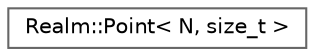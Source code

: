 digraph "Graphical Class Hierarchy"
{
 // LATEX_PDF_SIZE
  bgcolor="transparent";
  edge [fontname=Helvetica,fontsize=10,labelfontname=Helvetica,labelfontsize=10];
  node [fontname=Helvetica,fontsize=10,shape=box,height=0.2,width=0.4];
  rankdir="LR";
  Node0 [id="Node000000",label="Realm::Point\< N, size_t \>",height=0.2,width=0.4,color="grey40", fillcolor="white", style="filled",URL="$structRealm_1_1Point.html",tooltip=" "];
}
